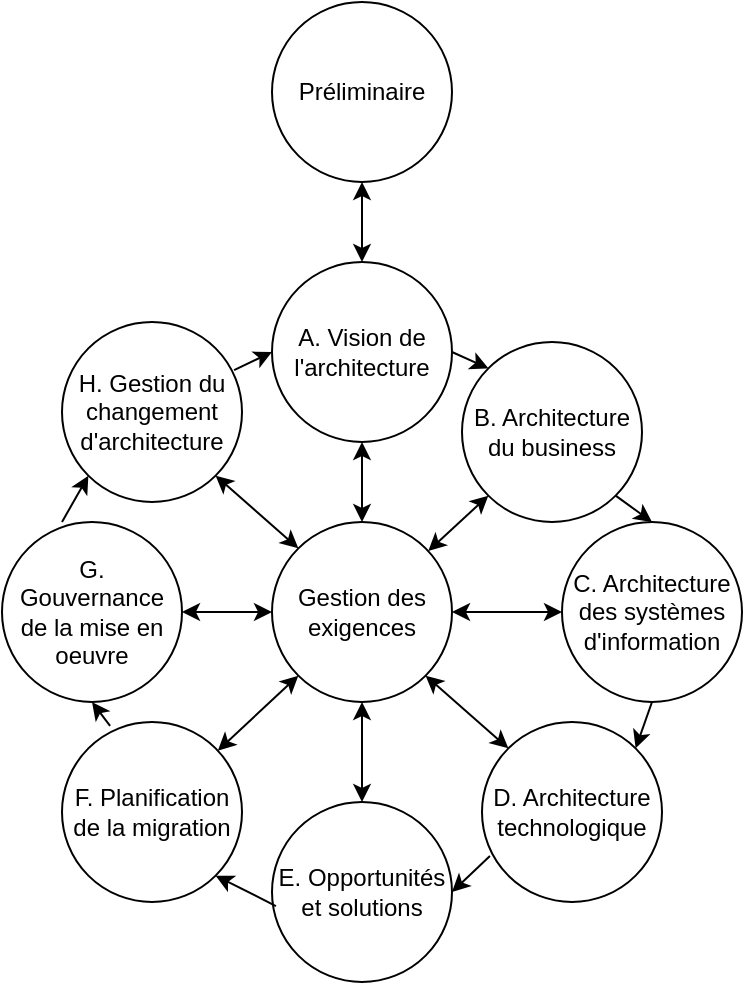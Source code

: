 <mxfile version="17.4.2" type="github">
  <diagram id="pNvfPRVyRMBlIW2FQfMe" name="Page-1">
    <mxGraphModel dx="1422" dy="724" grid="1" gridSize="10" guides="1" tooltips="1" connect="1" arrows="1" fold="1" page="1" pageScale="1" pageWidth="827" pageHeight="1169" math="0" shadow="0">
      <root>
        <mxCell id="0" />
        <mxCell id="1" parent="0" />
        <mxCell id="i-qEufYq4NpEQL3iPZyH-1" value="Préliminaire" style="ellipse;whiteSpace=wrap;html=1;aspect=fixed;" vertex="1" parent="1">
          <mxGeometry x="335" y="110" width="90" height="90" as="geometry" />
        </mxCell>
        <mxCell id="i-qEufYq4NpEQL3iPZyH-2" value="A. Vision de l&#39;architecture " style="ellipse;whiteSpace=wrap;html=1;aspect=fixed;" vertex="1" parent="1">
          <mxGeometry x="335" y="240" width="90" height="90" as="geometry" />
        </mxCell>
        <mxCell id="i-qEufYq4NpEQL3iPZyH-3" value="B. Architecture du business" style="ellipse;whiteSpace=wrap;html=1;aspect=fixed;" vertex="1" parent="1">
          <mxGeometry x="430" y="280" width="90" height="90" as="geometry" />
        </mxCell>
        <mxCell id="i-qEufYq4NpEQL3iPZyH-5" value="C. Architecture des systèmes d&#39;information" style="ellipse;whiteSpace=wrap;html=1;aspect=fixed;" vertex="1" parent="1">
          <mxGeometry x="480" y="370" width="90" height="90" as="geometry" />
        </mxCell>
        <mxCell id="i-qEufYq4NpEQL3iPZyH-6" value="D. Architecture technologique" style="ellipse;whiteSpace=wrap;html=1;aspect=fixed;" vertex="1" parent="1">
          <mxGeometry x="440" y="470" width="90" height="90" as="geometry" />
        </mxCell>
        <mxCell id="i-qEufYq4NpEQL3iPZyH-7" value="&lt;div&gt;E. Opportunités et solutions&lt;/div&gt;" style="ellipse;whiteSpace=wrap;html=1;aspect=fixed;" vertex="1" parent="1">
          <mxGeometry x="335" y="510" width="90" height="90" as="geometry" />
        </mxCell>
        <mxCell id="i-qEufYq4NpEQL3iPZyH-8" value="&lt;div&gt;F. Planification de la migration&lt;br&gt;&lt;/div&gt;" style="ellipse;whiteSpace=wrap;html=1;aspect=fixed;" vertex="1" parent="1">
          <mxGeometry x="230" y="470" width="90" height="90" as="geometry" />
        </mxCell>
        <mxCell id="i-qEufYq4NpEQL3iPZyH-9" value="&lt;div&gt;G. Gouvernance de la mise en oeuvre&lt;br&gt;&lt;/div&gt;" style="ellipse;whiteSpace=wrap;html=1;aspect=fixed;" vertex="1" parent="1">
          <mxGeometry x="200" y="370" width="90" height="90" as="geometry" />
        </mxCell>
        <mxCell id="i-qEufYq4NpEQL3iPZyH-10" value="&lt;div&gt;H. Gestion du changement d&#39;architecture&lt;br&gt;&lt;/div&gt;" style="ellipse;whiteSpace=wrap;html=1;aspect=fixed;" vertex="1" parent="1">
          <mxGeometry x="230" y="270" width="90" height="90" as="geometry" />
        </mxCell>
        <mxCell id="i-qEufYq4NpEQL3iPZyH-11" value="Gestion des exigences" style="ellipse;whiteSpace=wrap;html=1;aspect=fixed;" vertex="1" parent="1">
          <mxGeometry x="335" y="370" width="90" height="90" as="geometry" />
        </mxCell>
        <mxCell id="i-qEufYq4NpEQL3iPZyH-12" value="" style="endArrow=classic;startArrow=classic;html=1;rounded=0;entryX=0;entryY=1;entryDx=0;entryDy=0;" edge="1" parent="1" source="i-qEufYq4NpEQL3iPZyH-11" target="i-qEufYq4NpEQL3iPZyH-3">
          <mxGeometry width="50" height="50" relative="1" as="geometry">
            <mxPoint x="390" y="460" as="sourcePoint" />
            <mxPoint x="440" y="410" as="targetPoint" />
          </mxGeometry>
        </mxCell>
        <mxCell id="i-qEufYq4NpEQL3iPZyH-13" value="" style="endArrow=classic;startArrow=classic;html=1;rounded=0;entryX=0;entryY=0.5;entryDx=0;entryDy=0;exitX=1;exitY=0.5;exitDx=0;exitDy=0;" edge="1" parent="1" source="i-qEufYq4NpEQL3iPZyH-11" target="i-qEufYq4NpEQL3iPZyH-5">
          <mxGeometry width="50" height="50" relative="1" as="geometry">
            <mxPoint x="425.233" y="397.007" as="sourcePoint" />
            <mxPoint x="463.18" y="366.82" as="targetPoint" />
          </mxGeometry>
        </mxCell>
        <mxCell id="i-qEufYq4NpEQL3iPZyH-14" value="" style="endArrow=classic;startArrow=classic;html=1;rounded=0;entryX=0;entryY=0;entryDx=0;entryDy=0;exitX=1;exitY=1;exitDx=0;exitDy=0;" edge="1" parent="1" source="i-qEufYq4NpEQL3iPZyH-11" target="i-qEufYq4NpEQL3iPZyH-6">
          <mxGeometry width="50" height="50" relative="1" as="geometry">
            <mxPoint x="425.233" y="397.007" as="sourcePoint" />
            <mxPoint x="463.18" y="366.82" as="targetPoint" />
          </mxGeometry>
        </mxCell>
        <mxCell id="i-qEufYq4NpEQL3iPZyH-16" value="" style="endArrow=classic;startArrow=classic;html=1;rounded=0;exitX=0.5;exitY=1;exitDx=0;exitDy=0;" edge="1" parent="1" source="i-qEufYq4NpEQL3iPZyH-11" target="i-qEufYq4NpEQL3iPZyH-7">
          <mxGeometry width="50" height="50" relative="1" as="geometry">
            <mxPoint x="390" y="460" as="sourcePoint" />
            <mxPoint x="440" y="410" as="targetPoint" />
          </mxGeometry>
        </mxCell>
        <mxCell id="i-qEufYq4NpEQL3iPZyH-17" value="" style="endArrow=classic;startArrow=classic;html=1;rounded=0;entryX=0;entryY=1;entryDx=0;entryDy=0;" edge="1" parent="1" source="i-qEufYq4NpEQL3iPZyH-8" target="i-qEufYq4NpEQL3iPZyH-11">
          <mxGeometry width="50" height="50" relative="1" as="geometry">
            <mxPoint x="390" y="460" as="sourcePoint" />
            <mxPoint x="440" y="410" as="targetPoint" />
          </mxGeometry>
        </mxCell>
        <mxCell id="i-qEufYq4NpEQL3iPZyH-18" value="" style="endArrow=classic;startArrow=classic;html=1;rounded=0;entryX=0;entryY=0.5;entryDx=0;entryDy=0;exitX=1;exitY=0.5;exitDx=0;exitDy=0;" edge="1" parent="1" source="i-qEufYq4NpEQL3iPZyH-9" target="i-qEufYq4NpEQL3iPZyH-11">
          <mxGeometry width="50" height="50" relative="1" as="geometry">
            <mxPoint x="390" y="460" as="sourcePoint" />
            <mxPoint x="440" y="410" as="targetPoint" />
          </mxGeometry>
        </mxCell>
        <mxCell id="i-qEufYq4NpEQL3iPZyH-19" value="" style="endArrow=classic;startArrow=classic;html=1;rounded=0;entryX=0.5;entryY=1;entryDx=0;entryDy=0;" edge="1" parent="1" target="i-qEufYq4NpEQL3iPZyH-2">
          <mxGeometry width="50" height="50" relative="1" as="geometry">
            <mxPoint x="380" y="370" as="sourcePoint" />
            <mxPoint x="440" y="410" as="targetPoint" />
          </mxGeometry>
        </mxCell>
        <mxCell id="i-qEufYq4NpEQL3iPZyH-20" value="" style="endArrow=classic;startArrow=classic;html=1;rounded=0;entryX=1;entryY=1;entryDx=0;entryDy=0;exitX=0;exitY=0;exitDx=0;exitDy=0;" edge="1" parent="1" source="i-qEufYq4NpEQL3iPZyH-11" target="i-qEufYq4NpEQL3iPZyH-10">
          <mxGeometry width="50" height="50" relative="1" as="geometry">
            <mxPoint x="390" y="460" as="sourcePoint" />
            <mxPoint x="440" y="410" as="targetPoint" />
          </mxGeometry>
        </mxCell>
        <mxCell id="i-qEufYq4NpEQL3iPZyH-21" value="" style="endArrow=classic;startArrow=classic;html=1;rounded=0;entryX=0.5;entryY=1;entryDx=0;entryDy=0;exitX=0.5;exitY=0;exitDx=0;exitDy=0;" edge="1" parent="1" source="i-qEufYq4NpEQL3iPZyH-2" target="i-qEufYq4NpEQL3iPZyH-1">
          <mxGeometry width="50" height="50" relative="1" as="geometry">
            <mxPoint x="390" y="490" as="sourcePoint" />
            <mxPoint x="440" y="440" as="targetPoint" />
          </mxGeometry>
        </mxCell>
        <mxCell id="i-qEufYq4NpEQL3iPZyH-22" value="" style="endArrow=classic;html=1;rounded=0;entryX=0;entryY=0;entryDx=0;entryDy=0;exitX=1;exitY=0.5;exitDx=0;exitDy=0;" edge="1" parent="1" source="i-qEufYq4NpEQL3iPZyH-2" target="i-qEufYq4NpEQL3iPZyH-3">
          <mxGeometry width="50" height="50" relative="1" as="geometry">
            <mxPoint x="390" y="490" as="sourcePoint" />
            <mxPoint x="440" y="440" as="targetPoint" />
          </mxGeometry>
        </mxCell>
        <mxCell id="i-qEufYq4NpEQL3iPZyH-23" value="" style="endArrow=classic;html=1;rounded=0;entryX=0.5;entryY=0;entryDx=0;entryDy=0;exitX=1;exitY=1;exitDx=0;exitDy=0;" edge="1" parent="1" source="i-qEufYq4NpEQL3iPZyH-3" target="i-qEufYq4NpEQL3iPZyH-5">
          <mxGeometry width="50" height="50" relative="1" as="geometry">
            <mxPoint x="435" y="295" as="sourcePoint" />
            <mxPoint x="463.18" y="303.18" as="targetPoint" />
          </mxGeometry>
        </mxCell>
        <mxCell id="i-qEufYq4NpEQL3iPZyH-28" value="" style="endArrow=classic;html=1;rounded=0;entryX=1;entryY=0;entryDx=0;entryDy=0;exitX=0.5;exitY=1;exitDx=0;exitDy=0;" edge="1" parent="1" source="i-qEufYq4NpEQL3iPZyH-5" target="i-qEufYq4NpEQL3iPZyH-6">
          <mxGeometry width="50" height="50" relative="1" as="geometry">
            <mxPoint x="390" y="490" as="sourcePoint" />
            <mxPoint x="440" y="440" as="targetPoint" />
          </mxGeometry>
        </mxCell>
        <mxCell id="i-qEufYq4NpEQL3iPZyH-29" value="" style="endArrow=classic;html=1;rounded=0;entryX=1;entryY=0.5;entryDx=0;entryDy=0;exitX=0.044;exitY=0.744;exitDx=0;exitDy=0;exitPerimeter=0;" edge="1" parent="1" source="i-qEufYq4NpEQL3iPZyH-6" target="i-qEufYq4NpEQL3iPZyH-7">
          <mxGeometry width="50" height="50" relative="1" as="geometry">
            <mxPoint x="390" y="490" as="sourcePoint" />
            <mxPoint x="440" y="440" as="targetPoint" />
          </mxGeometry>
        </mxCell>
        <mxCell id="i-qEufYq4NpEQL3iPZyH-31" value="" style="endArrow=classic;html=1;rounded=0;entryX=1;entryY=1;entryDx=0;entryDy=0;exitX=0.022;exitY=0.578;exitDx=0;exitDy=0;exitPerimeter=0;" edge="1" parent="1" source="i-qEufYq4NpEQL3iPZyH-7" target="i-qEufYq4NpEQL3iPZyH-8">
          <mxGeometry width="50" height="50" relative="1" as="geometry">
            <mxPoint x="330" y="560" as="sourcePoint" />
            <mxPoint x="440" y="440" as="targetPoint" />
          </mxGeometry>
        </mxCell>
        <mxCell id="i-qEufYq4NpEQL3iPZyH-32" value="" style="endArrow=classic;html=1;rounded=0;entryX=0.5;entryY=1;entryDx=0;entryDy=0;exitX=0.267;exitY=0.022;exitDx=0;exitDy=0;exitPerimeter=0;" edge="1" parent="1" source="i-qEufYq4NpEQL3iPZyH-8" target="i-qEufYq4NpEQL3iPZyH-9">
          <mxGeometry width="50" height="50" relative="1" as="geometry">
            <mxPoint x="390" y="490" as="sourcePoint" />
            <mxPoint x="440" y="440" as="targetPoint" />
          </mxGeometry>
        </mxCell>
        <mxCell id="i-qEufYq4NpEQL3iPZyH-33" value="" style="endArrow=classic;html=1;rounded=0;entryX=0;entryY=1;entryDx=0;entryDy=0;" edge="1" parent="1" target="i-qEufYq4NpEQL3iPZyH-10">
          <mxGeometry width="50" height="50" relative="1" as="geometry">
            <mxPoint x="230" y="370" as="sourcePoint" />
            <mxPoint x="440" y="440" as="targetPoint" />
          </mxGeometry>
        </mxCell>
        <mxCell id="i-qEufYq4NpEQL3iPZyH-34" value="" style="endArrow=classic;html=1;rounded=0;entryX=0;entryY=0.5;entryDx=0;entryDy=0;exitX=0.956;exitY=0.267;exitDx=0;exitDy=0;exitPerimeter=0;" edge="1" parent="1" source="i-qEufYq4NpEQL3iPZyH-10" target="i-qEufYq4NpEQL3iPZyH-2">
          <mxGeometry width="50" height="50" relative="1" as="geometry">
            <mxPoint x="310" y="290" as="sourcePoint" />
            <mxPoint x="440" y="440" as="targetPoint" />
          </mxGeometry>
        </mxCell>
      </root>
    </mxGraphModel>
  </diagram>
</mxfile>
